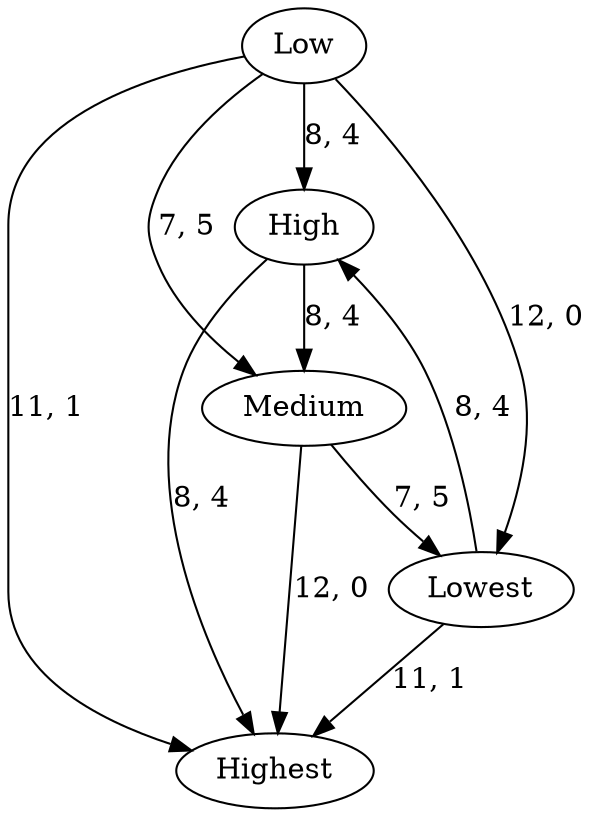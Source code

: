 digraph {
	Highest
	High
	Medium
	Low
	Lowest
	High -> Highest [label="8, 4" weight=8]
	Medium -> Highest [label="12, 0" weight=12]
	Low -> Highest [label="11, 1" weight=11]
	Lowest -> Highest [label="11, 1" weight=11]
	High -> Medium [label="8, 4" weight=8]
	Low -> High [label="8, 4" weight=8]
	Lowest -> High [label="8, 4" weight=8]
	Low -> Medium [label="7, 5" weight=7]
	Medium -> Lowest [label="7, 5" weight=7]
	Low -> Lowest [label="12, 0" weight=12]
}
